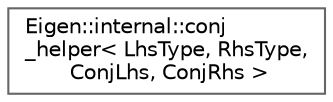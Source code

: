 digraph "Graphical Class Hierarchy"
{
 // LATEX_PDF_SIZE
  bgcolor="transparent";
  edge [fontname=Helvetica,fontsize=10,labelfontname=Helvetica,labelfontsize=10];
  node [fontname=Helvetica,fontsize=10,shape=box,height=0.2,width=0.4];
  rankdir="LR";
  Node0 [id="Node000000",label="Eigen::internal::conj\l_helper\< LhsType, RhsType,\l ConjLhs, ConjRhs \>",height=0.2,width=0.4,color="grey40", fillcolor="white", style="filled",URL="$structEigen_1_1internal_1_1conj__helper.html",tooltip=" "];
}
